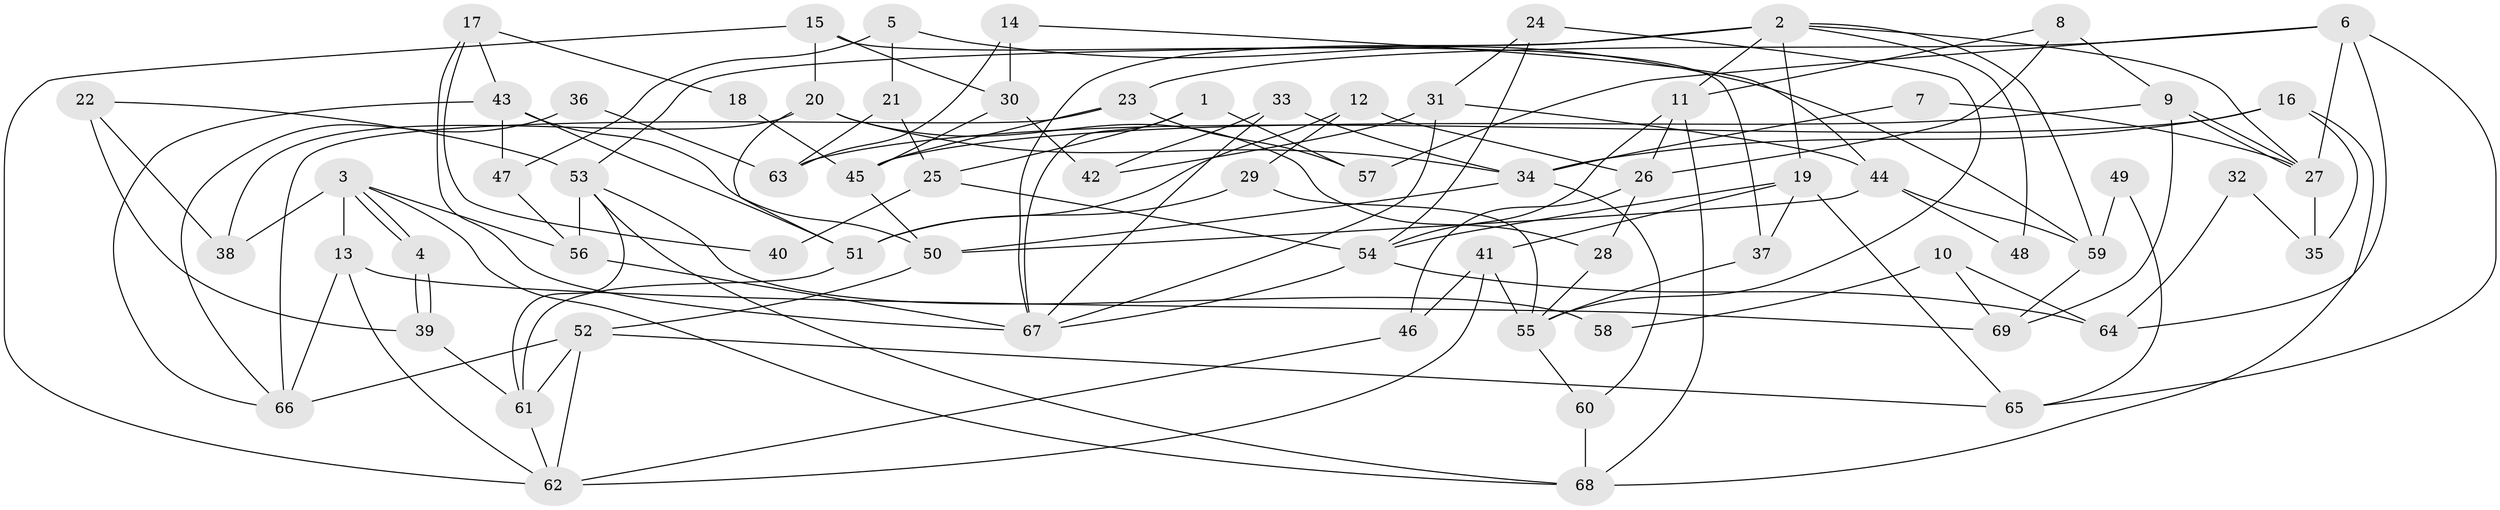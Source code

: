 // coarse degree distribution, {4: 0.34146341463414637, 13: 0.024390243902439025, 8: 0.04878048780487805, 5: 0.14634146341463414, 6: 0.024390243902439025, 7: 0.07317073170731707, 3: 0.1951219512195122, 2: 0.04878048780487805, 9: 0.07317073170731707, 11: 0.024390243902439025}
// Generated by graph-tools (version 1.1) at 2025/18/03/04/25 18:18:42]
// undirected, 69 vertices, 138 edges
graph export_dot {
graph [start="1"]
  node [color=gray90,style=filled];
  1;
  2;
  3;
  4;
  5;
  6;
  7;
  8;
  9;
  10;
  11;
  12;
  13;
  14;
  15;
  16;
  17;
  18;
  19;
  20;
  21;
  22;
  23;
  24;
  25;
  26;
  27;
  28;
  29;
  30;
  31;
  32;
  33;
  34;
  35;
  36;
  37;
  38;
  39;
  40;
  41;
  42;
  43;
  44;
  45;
  46;
  47;
  48;
  49;
  50;
  51;
  52;
  53;
  54;
  55;
  56;
  57;
  58;
  59;
  60;
  61;
  62;
  63;
  64;
  65;
  66;
  67;
  68;
  69;
  1 -- 57;
  1 -- 67;
  1 -- 25;
  2 -- 19;
  2 -- 59;
  2 -- 11;
  2 -- 27;
  2 -- 48;
  2 -- 53;
  2 -- 67;
  3 -- 4;
  3 -- 4;
  3 -- 68;
  3 -- 13;
  3 -- 38;
  3 -- 56;
  4 -- 39;
  4 -- 39;
  5 -- 47;
  5 -- 59;
  5 -- 21;
  6 -- 27;
  6 -- 65;
  6 -- 23;
  6 -- 57;
  6 -- 64;
  7 -- 34;
  7 -- 27;
  8 -- 11;
  8 -- 9;
  8 -- 26;
  9 -- 27;
  9 -- 27;
  9 -- 45;
  9 -- 69;
  10 -- 64;
  10 -- 69;
  10 -- 58;
  11 -- 54;
  11 -- 26;
  11 -- 68;
  12 -- 26;
  12 -- 51;
  12 -- 29;
  13 -- 62;
  13 -- 66;
  13 -- 69;
  14 -- 30;
  14 -- 63;
  14 -- 44;
  15 -- 37;
  15 -- 20;
  15 -- 30;
  15 -- 62;
  16 -- 68;
  16 -- 34;
  16 -- 35;
  16 -- 63;
  17 -- 43;
  17 -- 67;
  17 -- 18;
  17 -- 40;
  18 -- 45;
  19 -- 54;
  19 -- 41;
  19 -- 37;
  19 -- 65;
  20 -- 28;
  20 -- 51;
  20 -- 34;
  20 -- 38;
  21 -- 25;
  21 -- 63;
  22 -- 38;
  22 -- 53;
  22 -- 39;
  23 -- 45;
  23 -- 57;
  23 -- 66;
  24 -- 31;
  24 -- 55;
  24 -- 54;
  25 -- 54;
  25 -- 40;
  26 -- 28;
  26 -- 46;
  27 -- 35;
  28 -- 55;
  29 -- 51;
  29 -- 55;
  30 -- 42;
  30 -- 45;
  31 -- 67;
  31 -- 44;
  31 -- 42;
  32 -- 35;
  32 -- 64;
  33 -- 67;
  33 -- 34;
  33 -- 42;
  34 -- 60;
  34 -- 50;
  36 -- 63;
  36 -- 66;
  37 -- 55;
  39 -- 61;
  41 -- 62;
  41 -- 46;
  41 -- 55;
  43 -- 66;
  43 -- 50;
  43 -- 47;
  43 -- 51;
  44 -- 50;
  44 -- 48;
  44 -- 59;
  45 -- 50;
  46 -- 62;
  47 -- 56;
  49 -- 59;
  49 -- 65;
  50 -- 52;
  51 -- 61;
  52 -- 62;
  52 -- 66;
  52 -- 61;
  52 -- 65;
  53 -- 61;
  53 -- 56;
  53 -- 58;
  53 -- 68;
  54 -- 67;
  54 -- 64;
  55 -- 60;
  56 -- 67;
  59 -- 69;
  60 -- 68;
  61 -- 62;
}
